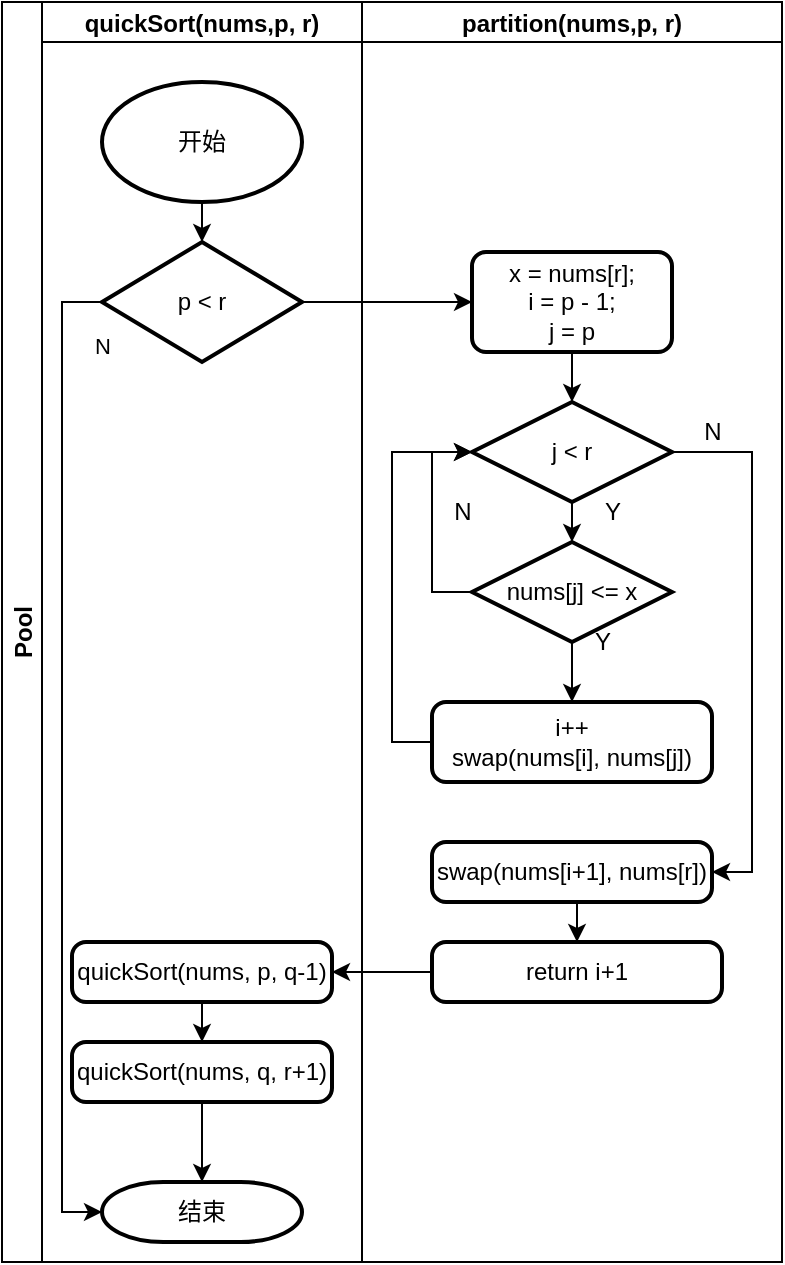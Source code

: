 <mxfile version="21.1.2" type="device">
  <diagram id="kgpKYQtTHZ0yAKxKKP6v" name="Page-1">
    <mxGraphModel dx="1232" dy="737" grid="1" gridSize="10" guides="1" tooltips="1" connect="1" arrows="1" fold="1" page="1" pageScale="1" pageWidth="850" pageHeight="1100" math="0" shadow="0">
      <root>
        <mxCell id="0" />
        <mxCell id="1" parent="0" />
        <mxCell id="cC5hEAi2528CEINLcLog-5" value="Pool" style="swimlane;childLayout=stackLayout;resizeParent=1;resizeParentMax=0;startSize=20;horizontal=0;horizontalStack=1;" vertex="1" parent="1">
          <mxGeometry x="230" y="170" width="390" height="630" as="geometry" />
        </mxCell>
        <mxCell id="cC5hEAi2528CEINLcLog-22" style="edgeStyle=orthogonalEdgeStyle;rounded=0;orthogonalLoop=1;jettySize=auto;html=1;exitX=1;exitY=0.5;exitDx=0;exitDy=0;exitPerimeter=0;" edge="1" parent="cC5hEAi2528CEINLcLog-5" source="cC5hEAi2528CEINLcLog-12" target="cC5hEAi2528CEINLcLog-18">
          <mxGeometry relative="1" as="geometry" />
        </mxCell>
        <mxCell id="cC5hEAi2528CEINLcLog-6" value="quickSort(nums,p, r)" style="swimlane;startSize=20;" vertex="1" parent="cC5hEAi2528CEINLcLog-5">
          <mxGeometry x="20" width="160" height="630" as="geometry">
            <mxRectangle x="20" width="40" height="480" as="alternateBounds" />
          </mxGeometry>
        </mxCell>
        <mxCell id="cC5hEAi2528CEINLcLog-13" style="edgeStyle=orthogonalEdgeStyle;rounded=0;orthogonalLoop=1;jettySize=auto;html=1;exitX=0.5;exitY=1;exitDx=0;exitDy=0;exitPerimeter=0;entryX=0.5;entryY=0;entryDx=0;entryDy=0;entryPerimeter=0;" edge="1" parent="cC5hEAi2528CEINLcLog-6" source="cC5hEAi2528CEINLcLog-9" target="cC5hEAi2528CEINLcLog-12">
          <mxGeometry relative="1" as="geometry" />
        </mxCell>
        <mxCell id="cC5hEAi2528CEINLcLog-9" value="开始" style="strokeWidth=2;html=1;shape=mxgraph.flowchart.start_1;whiteSpace=wrap;" vertex="1" parent="cC5hEAi2528CEINLcLog-6">
          <mxGeometry x="30" y="40" width="100" height="60" as="geometry" />
        </mxCell>
        <mxCell id="cC5hEAi2528CEINLcLog-15" style="edgeStyle=orthogonalEdgeStyle;rounded=0;orthogonalLoop=1;jettySize=auto;html=1;exitX=0;exitY=0.5;exitDx=0;exitDy=0;exitPerimeter=0;" edge="1" parent="cC5hEAi2528CEINLcLog-6" source="cC5hEAi2528CEINLcLog-12" target="cC5hEAi2528CEINLcLog-14">
          <mxGeometry relative="1" as="geometry">
            <Array as="points">
              <mxPoint x="10" y="150" />
              <mxPoint x="10" y="605" />
            </Array>
          </mxGeometry>
        </mxCell>
        <mxCell id="cC5hEAi2528CEINLcLog-16" value="N" style="edgeLabel;html=1;align=center;verticalAlign=middle;resizable=0;points=[];" vertex="1" connectable="0" parent="cC5hEAi2528CEINLcLog-15">
          <mxGeometry x="-0.831" y="5" relative="1" as="geometry">
            <mxPoint x="15" as="offset" />
          </mxGeometry>
        </mxCell>
        <mxCell id="cC5hEAi2528CEINLcLog-12" value="p &amp;lt; r" style="strokeWidth=2;html=1;shape=mxgraph.flowchart.decision;whiteSpace=wrap;" vertex="1" parent="cC5hEAi2528CEINLcLog-6">
          <mxGeometry x="30" y="120" width="100" height="60" as="geometry" />
        </mxCell>
        <mxCell id="cC5hEAi2528CEINLcLog-14" value="结束" style="strokeWidth=2;html=1;shape=mxgraph.flowchart.terminator;whiteSpace=wrap;" vertex="1" parent="cC5hEAi2528CEINLcLog-6">
          <mxGeometry x="30" y="590" width="100" height="30" as="geometry" />
        </mxCell>
        <mxCell id="cC5hEAi2528CEINLcLog-59" style="edgeStyle=orthogonalEdgeStyle;rounded=0;orthogonalLoop=1;jettySize=auto;html=1;exitX=0.5;exitY=1;exitDx=0;exitDy=0;entryX=0.5;entryY=0;entryDx=0;entryDy=0;" edge="1" parent="cC5hEAi2528CEINLcLog-6" source="cC5hEAi2528CEINLcLog-53" target="cC5hEAi2528CEINLcLog-58">
          <mxGeometry relative="1" as="geometry" />
        </mxCell>
        <mxCell id="cC5hEAi2528CEINLcLog-53" value="quickSort(nums, p, q-1)" style="rounded=1;whiteSpace=wrap;html=1;absoluteArcSize=1;arcSize=14;strokeWidth=2;" vertex="1" parent="cC5hEAi2528CEINLcLog-6">
          <mxGeometry x="15" y="470" width="130" height="30" as="geometry" />
        </mxCell>
        <mxCell id="cC5hEAi2528CEINLcLog-60" style="edgeStyle=orthogonalEdgeStyle;rounded=0;orthogonalLoop=1;jettySize=auto;html=1;exitX=0.5;exitY=1;exitDx=0;exitDy=0;entryX=0.5;entryY=0;entryDx=0;entryDy=0;entryPerimeter=0;" edge="1" parent="cC5hEAi2528CEINLcLog-6" source="cC5hEAi2528CEINLcLog-58" target="cC5hEAi2528CEINLcLog-14">
          <mxGeometry relative="1" as="geometry" />
        </mxCell>
        <mxCell id="cC5hEAi2528CEINLcLog-58" value="quickSort(nums, q, r+1)" style="rounded=1;whiteSpace=wrap;html=1;absoluteArcSize=1;arcSize=14;strokeWidth=2;" vertex="1" parent="cC5hEAi2528CEINLcLog-6">
          <mxGeometry x="15" y="520" width="130" height="30" as="geometry" />
        </mxCell>
        <mxCell id="cC5hEAi2528CEINLcLog-7" value="partition(nums,p, r)" style="swimlane;startSize=20;" vertex="1" parent="cC5hEAi2528CEINLcLog-5">
          <mxGeometry x="180" width="210" height="630" as="geometry" />
        </mxCell>
        <mxCell id="cC5hEAi2528CEINLcLog-20" style="edgeStyle=orthogonalEdgeStyle;rounded=0;orthogonalLoop=1;jettySize=auto;html=1;exitX=0.5;exitY=1;exitDx=0;exitDy=0;entryX=0.5;entryY=0;entryDx=0;entryDy=0;entryPerimeter=0;" edge="1" parent="cC5hEAi2528CEINLcLog-7" source="cC5hEAi2528CEINLcLog-18" target="cC5hEAi2528CEINLcLog-19">
          <mxGeometry relative="1" as="geometry" />
        </mxCell>
        <mxCell id="cC5hEAi2528CEINLcLog-18" value="x = nums[r];&lt;br&gt;i = p - 1;&lt;br&gt;j = p" style="rounded=1;whiteSpace=wrap;html=1;absoluteArcSize=1;arcSize=14;strokeWidth=2;" vertex="1" parent="cC5hEAi2528CEINLcLog-7">
          <mxGeometry x="55" y="125" width="100" height="50" as="geometry" />
        </mxCell>
        <mxCell id="cC5hEAi2528CEINLcLog-24" style="edgeStyle=orthogonalEdgeStyle;rounded=0;orthogonalLoop=1;jettySize=auto;html=1;exitX=0.5;exitY=1;exitDx=0;exitDy=0;exitPerimeter=0;entryX=0.5;entryY=0;entryDx=0;entryDy=0;entryPerimeter=0;" edge="1" parent="cC5hEAi2528CEINLcLog-7" source="cC5hEAi2528CEINLcLog-19" target="cC5hEAi2528CEINLcLog-23">
          <mxGeometry relative="1" as="geometry" />
        </mxCell>
        <mxCell id="cC5hEAi2528CEINLcLog-44" style="edgeStyle=orthogonalEdgeStyle;rounded=0;orthogonalLoop=1;jettySize=auto;html=1;exitX=1;exitY=0.5;exitDx=0;exitDy=0;exitPerimeter=0;entryX=1;entryY=0.5;entryDx=0;entryDy=0;" edge="1" parent="cC5hEAi2528CEINLcLog-7" source="cC5hEAi2528CEINLcLog-19" target="cC5hEAi2528CEINLcLog-42">
          <mxGeometry relative="1" as="geometry" />
        </mxCell>
        <mxCell id="cC5hEAi2528CEINLcLog-19" value="j &amp;lt; r" style="strokeWidth=2;html=1;shape=mxgraph.flowchart.decision;whiteSpace=wrap;" vertex="1" parent="cC5hEAi2528CEINLcLog-7">
          <mxGeometry x="55" y="200" width="100" height="50" as="geometry" />
        </mxCell>
        <mxCell id="cC5hEAi2528CEINLcLog-43" style="edgeStyle=orthogonalEdgeStyle;rounded=0;orthogonalLoop=1;jettySize=auto;html=1;exitX=0.5;exitY=1;exitDx=0;exitDy=0;exitPerimeter=0;entryX=0.5;entryY=0;entryDx=0;entryDy=0;" edge="1" parent="cC5hEAi2528CEINLcLog-7" source="cC5hEAi2528CEINLcLog-23" target="cC5hEAi2528CEINLcLog-25">
          <mxGeometry relative="1" as="geometry" />
        </mxCell>
        <mxCell id="cC5hEAi2528CEINLcLog-51" style="edgeStyle=orthogonalEdgeStyle;rounded=0;orthogonalLoop=1;jettySize=auto;html=1;exitX=0;exitY=0.5;exitDx=0;exitDy=0;exitPerimeter=0;entryX=0;entryY=0.5;entryDx=0;entryDy=0;entryPerimeter=0;" edge="1" parent="cC5hEAi2528CEINLcLog-7" source="cC5hEAi2528CEINLcLog-23" target="cC5hEAi2528CEINLcLog-19">
          <mxGeometry relative="1" as="geometry" />
        </mxCell>
        <mxCell id="cC5hEAi2528CEINLcLog-23" value="nums[j] &amp;lt;= x" style="strokeWidth=2;html=1;shape=mxgraph.flowchart.decision;whiteSpace=wrap;" vertex="1" parent="cC5hEAi2528CEINLcLog-7">
          <mxGeometry x="55" y="270" width="100" height="50" as="geometry" />
        </mxCell>
        <mxCell id="cC5hEAi2528CEINLcLog-49" style="edgeStyle=orthogonalEdgeStyle;rounded=0;orthogonalLoop=1;jettySize=auto;html=1;exitX=0;exitY=0.5;exitDx=0;exitDy=0;entryX=0;entryY=0.5;entryDx=0;entryDy=0;entryPerimeter=0;" edge="1" parent="cC5hEAi2528CEINLcLog-7" source="cC5hEAi2528CEINLcLog-25" target="cC5hEAi2528CEINLcLog-19">
          <mxGeometry relative="1" as="geometry" />
        </mxCell>
        <mxCell id="cC5hEAi2528CEINLcLog-25" value="i++&lt;br&gt;swap(nums[i], nums[j])" style="rounded=1;whiteSpace=wrap;html=1;absoluteArcSize=1;arcSize=14;strokeWidth=2;" vertex="1" parent="cC5hEAi2528CEINLcLog-7">
          <mxGeometry x="35" y="350" width="140" height="40" as="geometry" />
        </mxCell>
        <mxCell id="cC5hEAi2528CEINLcLog-55" style="edgeStyle=orthogonalEdgeStyle;rounded=0;orthogonalLoop=1;jettySize=auto;html=1;exitX=0.5;exitY=1;exitDx=0;exitDy=0;entryX=0.5;entryY=0;entryDx=0;entryDy=0;" edge="1" parent="cC5hEAi2528CEINLcLog-7" source="cC5hEAi2528CEINLcLog-42" target="cC5hEAi2528CEINLcLog-54">
          <mxGeometry relative="1" as="geometry" />
        </mxCell>
        <mxCell id="cC5hEAi2528CEINLcLog-42" value="swap(nums[i+1], nums[r])" style="rounded=1;whiteSpace=wrap;html=1;absoluteArcSize=1;arcSize=14;strokeWidth=2;" vertex="1" parent="cC5hEAi2528CEINLcLog-7">
          <mxGeometry x="35" y="420" width="140" height="30" as="geometry" />
        </mxCell>
        <mxCell id="cC5hEAi2528CEINLcLog-45" value="N" style="text;html=1;align=center;verticalAlign=middle;resizable=0;points=[];autosize=1;strokeColor=none;fillColor=none;" vertex="1" parent="cC5hEAi2528CEINLcLog-7">
          <mxGeometry x="160" y="200" width="30" height="30" as="geometry" />
        </mxCell>
        <mxCell id="cC5hEAi2528CEINLcLog-46" value="Y" style="text;html=1;align=center;verticalAlign=middle;resizable=0;points=[];autosize=1;strokeColor=none;fillColor=none;" vertex="1" parent="cC5hEAi2528CEINLcLog-7">
          <mxGeometry x="110" y="240" width="30" height="30" as="geometry" />
        </mxCell>
        <mxCell id="cC5hEAi2528CEINLcLog-52" value="N" style="text;html=1;align=center;verticalAlign=middle;resizable=0;points=[];autosize=1;strokeColor=none;fillColor=none;" vertex="1" parent="cC5hEAi2528CEINLcLog-7">
          <mxGeometry x="35" y="240" width="30" height="30" as="geometry" />
        </mxCell>
        <mxCell id="cC5hEAi2528CEINLcLog-54" value="return i+1" style="rounded=1;whiteSpace=wrap;html=1;absoluteArcSize=1;arcSize=14;strokeWidth=2;" vertex="1" parent="cC5hEAi2528CEINLcLog-7">
          <mxGeometry x="35" y="470" width="145" height="30" as="geometry" />
        </mxCell>
        <mxCell id="cC5hEAi2528CEINLcLog-56" style="edgeStyle=orthogonalEdgeStyle;rounded=0;orthogonalLoop=1;jettySize=auto;html=1;exitX=0;exitY=0.5;exitDx=0;exitDy=0;entryX=1;entryY=0.5;entryDx=0;entryDy=0;" edge="1" parent="cC5hEAi2528CEINLcLog-5" source="cC5hEAi2528CEINLcLog-54" target="cC5hEAi2528CEINLcLog-53">
          <mxGeometry relative="1" as="geometry" />
        </mxCell>
        <mxCell id="cC5hEAi2528CEINLcLog-47" value="Y" style="text;html=1;align=center;verticalAlign=middle;resizable=0;points=[];autosize=1;strokeColor=none;fillColor=none;" vertex="1" parent="1">
          <mxGeometry x="515" y="475" width="30" height="30" as="geometry" />
        </mxCell>
      </root>
    </mxGraphModel>
  </diagram>
</mxfile>
